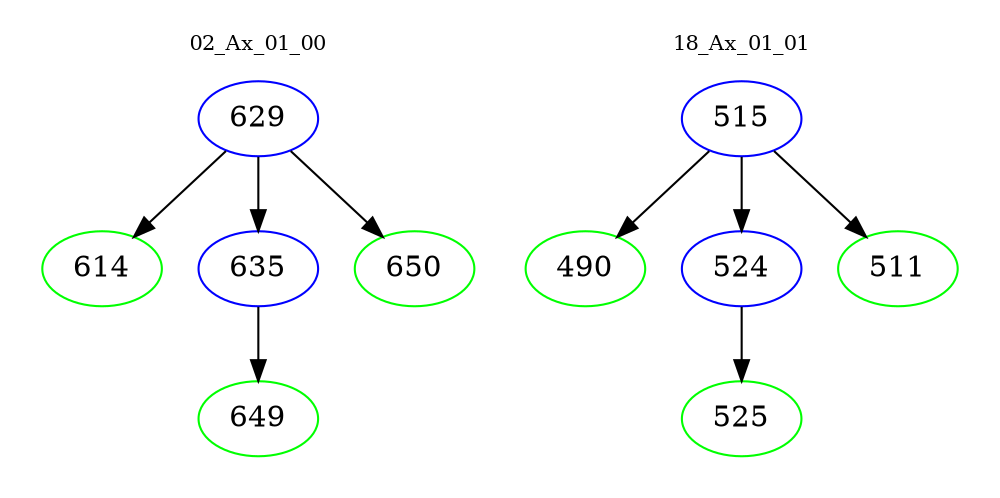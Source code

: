 digraph{
subgraph cluster_0 {
color = white
label = "02_Ax_01_00";
fontsize=10;
T0_629 [label="629", color="blue"]
T0_629 -> T0_614 [color="black"]
T0_614 [label="614", color="green"]
T0_629 -> T0_635 [color="black"]
T0_635 [label="635", color="blue"]
T0_635 -> T0_649 [color="black"]
T0_649 [label="649", color="green"]
T0_629 -> T0_650 [color="black"]
T0_650 [label="650", color="green"]
}
subgraph cluster_1 {
color = white
label = "18_Ax_01_01";
fontsize=10;
T1_515 [label="515", color="blue"]
T1_515 -> T1_490 [color="black"]
T1_490 [label="490", color="green"]
T1_515 -> T1_524 [color="black"]
T1_524 [label="524", color="blue"]
T1_524 -> T1_525 [color="black"]
T1_525 [label="525", color="green"]
T1_515 -> T1_511 [color="black"]
T1_511 [label="511", color="green"]
}
}
